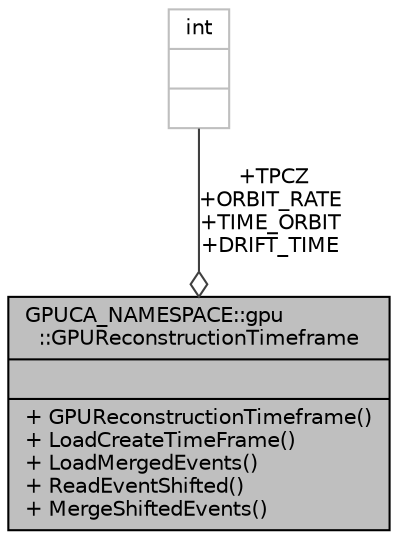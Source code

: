 digraph "GPUCA_NAMESPACE::gpu::GPUReconstructionTimeframe"
{
 // INTERACTIVE_SVG=YES
  bgcolor="transparent";
  edge [fontname="Helvetica",fontsize="10",labelfontname="Helvetica",labelfontsize="10"];
  node [fontname="Helvetica",fontsize="10",shape=record];
  Node1 [label="{GPUCA_NAMESPACE::gpu\l::GPUReconstructionTimeframe\n||+ GPUReconstructionTimeframe()\l+ LoadCreateTimeFrame()\l+ LoadMergedEvents()\l+ ReadEventShifted()\l+ MergeShiftedEvents()\l}",height=0.2,width=0.4,color="black", fillcolor="grey75", style="filled", fontcolor="black"];
  Node2 -> Node1 [color="grey25",fontsize="10",style="solid",label=" +TPCZ\n+ORBIT_RATE\n+TIME_ORBIT\n+DRIFT_TIME" ,arrowhead="odiamond",fontname="Helvetica"];
  Node2 [label="{int\n||}",height=0.2,width=0.4,color="grey75"];
}
